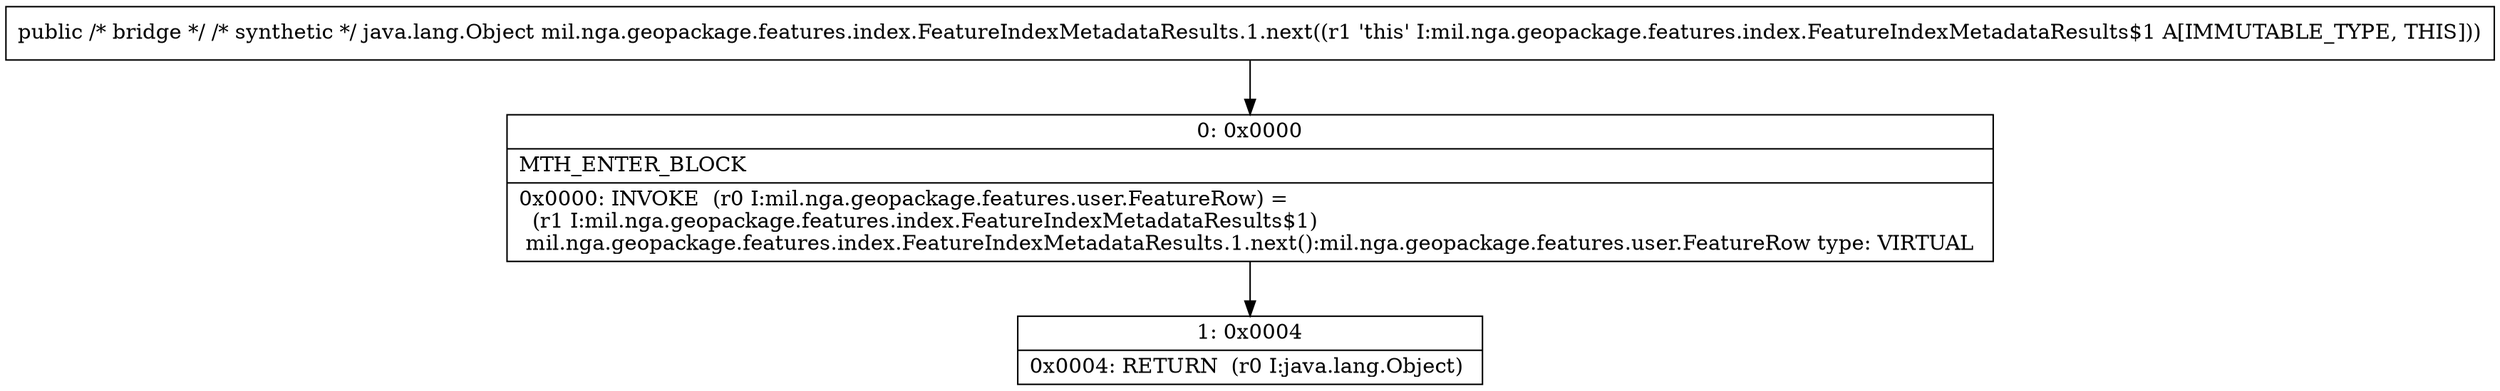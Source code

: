 digraph "CFG formil.nga.geopackage.features.index.FeatureIndexMetadataResults.1.next()Ljava\/lang\/Object;" {
Node_0 [shape=record,label="{0\:\ 0x0000|MTH_ENTER_BLOCK\l|0x0000: INVOKE  (r0 I:mil.nga.geopackage.features.user.FeatureRow) = \l  (r1 I:mil.nga.geopackage.features.index.FeatureIndexMetadataResults$1)\l mil.nga.geopackage.features.index.FeatureIndexMetadataResults.1.next():mil.nga.geopackage.features.user.FeatureRow type: VIRTUAL \l}"];
Node_1 [shape=record,label="{1\:\ 0x0004|0x0004: RETURN  (r0 I:java.lang.Object) \l}"];
MethodNode[shape=record,label="{public \/* bridge *\/ \/* synthetic *\/ java.lang.Object mil.nga.geopackage.features.index.FeatureIndexMetadataResults.1.next((r1 'this' I:mil.nga.geopackage.features.index.FeatureIndexMetadataResults$1 A[IMMUTABLE_TYPE, THIS])) }"];
MethodNode -> Node_0;
Node_0 -> Node_1;
}


